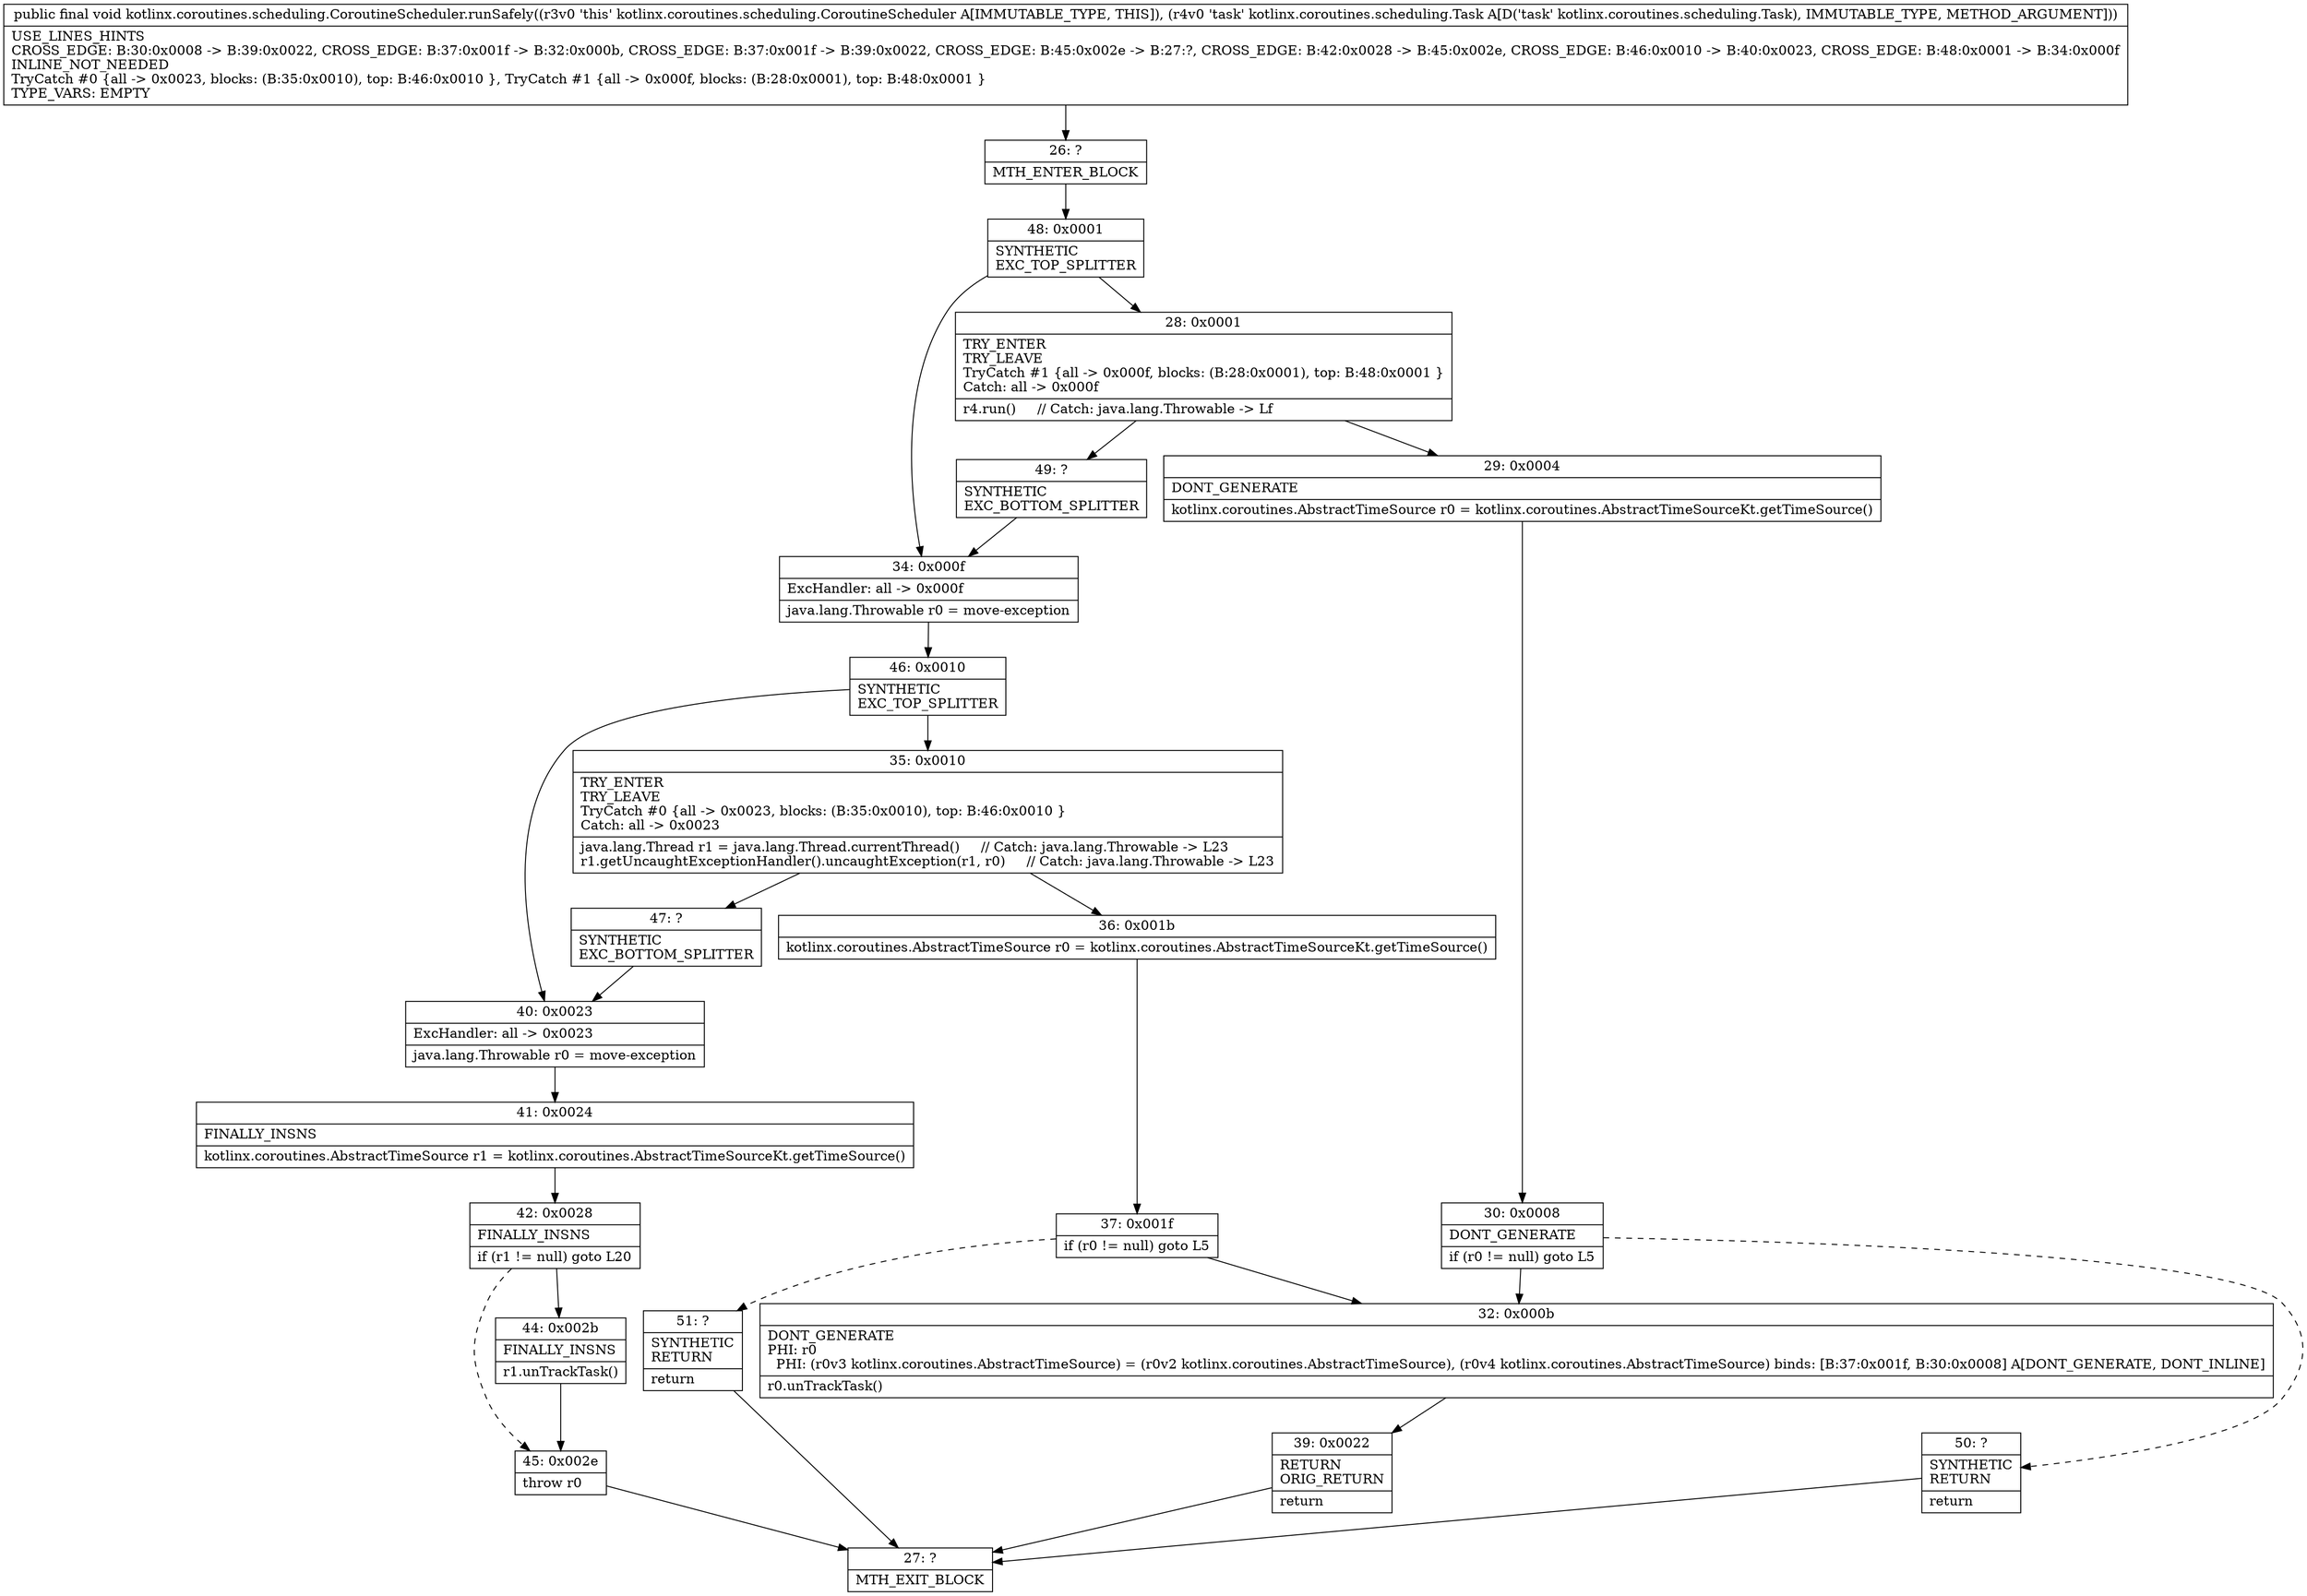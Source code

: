 digraph "CFG forkotlinx.coroutines.scheduling.CoroutineScheduler.runSafely(Lkotlinx\/coroutines\/scheduling\/Task;)V" {
Node_26 [shape=record,label="{26\:\ ?|MTH_ENTER_BLOCK\l}"];
Node_48 [shape=record,label="{48\:\ 0x0001|SYNTHETIC\lEXC_TOP_SPLITTER\l}"];
Node_28 [shape=record,label="{28\:\ 0x0001|TRY_ENTER\lTRY_LEAVE\lTryCatch #1 \{all \-\> 0x000f, blocks: (B:28:0x0001), top: B:48:0x0001 \}\lCatch: all \-\> 0x000f\l|r4.run()     \/\/ Catch: java.lang.Throwable \-\> Lf\l}"];
Node_29 [shape=record,label="{29\:\ 0x0004|DONT_GENERATE\l|kotlinx.coroutines.AbstractTimeSource r0 = kotlinx.coroutines.AbstractTimeSourceKt.getTimeSource()\l}"];
Node_30 [shape=record,label="{30\:\ 0x0008|DONT_GENERATE\l|if (r0 != null) goto L5\l}"];
Node_32 [shape=record,label="{32\:\ 0x000b|DONT_GENERATE\lPHI: r0 \l  PHI: (r0v3 kotlinx.coroutines.AbstractTimeSource) = (r0v2 kotlinx.coroutines.AbstractTimeSource), (r0v4 kotlinx.coroutines.AbstractTimeSource) binds: [B:37:0x001f, B:30:0x0008] A[DONT_GENERATE, DONT_INLINE]\l|r0.unTrackTask()\l}"];
Node_39 [shape=record,label="{39\:\ 0x0022|RETURN\lORIG_RETURN\l|return\l}"];
Node_27 [shape=record,label="{27\:\ ?|MTH_EXIT_BLOCK\l}"];
Node_50 [shape=record,label="{50\:\ ?|SYNTHETIC\lRETURN\l|return\l}"];
Node_49 [shape=record,label="{49\:\ ?|SYNTHETIC\lEXC_BOTTOM_SPLITTER\l}"];
Node_34 [shape=record,label="{34\:\ 0x000f|ExcHandler: all \-\> 0x000f\l|java.lang.Throwable r0 = move\-exception\l}"];
Node_46 [shape=record,label="{46\:\ 0x0010|SYNTHETIC\lEXC_TOP_SPLITTER\l}"];
Node_35 [shape=record,label="{35\:\ 0x0010|TRY_ENTER\lTRY_LEAVE\lTryCatch #0 \{all \-\> 0x0023, blocks: (B:35:0x0010), top: B:46:0x0010 \}\lCatch: all \-\> 0x0023\l|java.lang.Thread r1 = java.lang.Thread.currentThread()     \/\/ Catch: java.lang.Throwable \-\> L23\lr1.getUncaughtExceptionHandler().uncaughtException(r1, r0)     \/\/ Catch: java.lang.Throwable \-\> L23\l}"];
Node_36 [shape=record,label="{36\:\ 0x001b|kotlinx.coroutines.AbstractTimeSource r0 = kotlinx.coroutines.AbstractTimeSourceKt.getTimeSource()\l}"];
Node_37 [shape=record,label="{37\:\ 0x001f|if (r0 != null) goto L5\l}"];
Node_51 [shape=record,label="{51\:\ ?|SYNTHETIC\lRETURN\l|return\l}"];
Node_47 [shape=record,label="{47\:\ ?|SYNTHETIC\lEXC_BOTTOM_SPLITTER\l}"];
Node_40 [shape=record,label="{40\:\ 0x0023|ExcHandler: all \-\> 0x0023\l|java.lang.Throwable r0 = move\-exception\l}"];
Node_41 [shape=record,label="{41\:\ 0x0024|FINALLY_INSNS\l|kotlinx.coroutines.AbstractTimeSource r1 = kotlinx.coroutines.AbstractTimeSourceKt.getTimeSource()\l}"];
Node_42 [shape=record,label="{42\:\ 0x0028|FINALLY_INSNS\l|if (r1 != null) goto L20\l}"];
Node_44 [shape=record,label="{44\:\ 0x002b|FINALLY_INSNS\l|r1.unTrackTask()\l}"];
Node_45 [shape=record,label="{45\:\ 0x002e|throw r0\l}"];
MethodNode[shape=record,label="{public final void kotlinx.coroutines.scheduling.CoroutineScheduler.runSafely((r3v0 'this' kotlinx.coroutines.scheduling.CoroutineScheduler A[IMMUTABLE_TYPE, THIS]), (r4v0 'task' kotlinx.coroutines.scheduling.Task A[D('task' kotlinx.coroutines.scheduling.Task), IMMUTABLE_TYPE, METHOD_ARGUMENT]))  | USE_LINES_HINTS\lCROSS_EDGE: B:30:0x0008 \-\> B:39:0x0022, CROSS_EDGE: B:37:0x001f \-\> B:32:0x000b, CROSS_EDGE: B:37:0x001f \-\> B:39:0x0022, CROSS_EDGE: B:45:0x002e \-\> B:27:?, CROSS_EDGE: B:42:0x0028 \-\> B:45:0x002e, CROSS_EDGE: B:46:0x0010 \-\> B:40:0x0023, CROSS_EDGE: B:48:0x0001 \-\> B:34:0x000f\lINLINE_NOT_NEEDED\lTryCatch #0 \{all \-\> 0x0023, blocks: (B:35:0x0010), top: B:46:0x0010 \}, TryCatch #1 \{all \-\> 0x000f, blocks: (B:28:0x0001), top: B:48:0x0001 \}\lTYPE_VARS: EMPTY\l}"];
MethodNode -> Node_26;Node_26 -> Node_48;
Node_48 -> Node_28;
Node_48 -> Node_34;
Node_28 -> Node_29;
Node_28 -> Node_49;
Node_29 -> Node_30;
Node_30 -> Node_32;
Node_30 -> Node_50[style=dashed];
Node_32 -> Node_39;
Node_39 -> Node_27;
Node_50 -> Node_27;
Node_49 -> Node_34;
Node_34 -> Node_46;
Node_46 -> Node_35;
Node_46 -> Node_40;
Node_35 -> Node_36;
Node_35 -> Node_47;
Node_36 -> Node_37;
Node_37 -> Node_32;
Node_37 -> Node_51[style=dashed];
Node_51 -> Node_27;
Node_47 -> Node_40;
Node_40 -> Node_41;
Node_41 -> Node_42;
Node_42 -> Node_44;
Node_42 -> Node_45[style=dashed];
Node_44 -> Node_45;
Node_45 -> Node_27;
}

